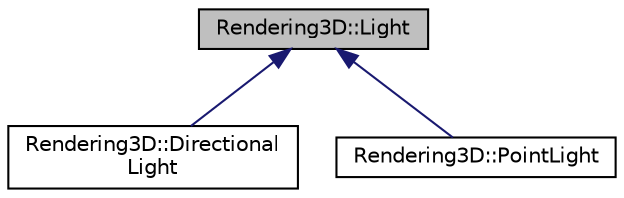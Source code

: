 digraph "Rendering3D::Light"
{
 // LATEX_PDF_SIZE
  edge [fontname="Helvetica",fontsize="10",labelfontname="Helvetica",labelfontsize="10"];
  node [fontname="Helvetica",fontsize="10",shape=record];
  Node1 [label="Rendering3D::Light",height=0.2,width=0.4,color="black", fillcolor="grey75", style="filled", fontcolor="black",tooltip="The light base class."];
  Node1 -> Node2 [dir="back",color="midnightblue",fontsize="10",style="solid",fontname="Helvetica"];
  Node2 [label="Rendering3D::Directional\lLight",height=0.2,width=0.4,color="black", fillcolor="white", style="filled",URL="$class_rendering3_d_1_1_directional_light.html",tooltip="Directional light."];
  Node1 -> Node3 [dir="back",color="midnightblue",fontsize="10",style="solid",fontname="Helvetica"];
  Node3 [label="Rendering3D::PointLight",height=0.2,width=0.4,color="black", fillcolor="white", style="filled",URL="$class_rendering3_d_1_1_point_light.html",tooltip="Point lights A point light is omnidirectional and its intensity is attenuated by the distance."];
}
